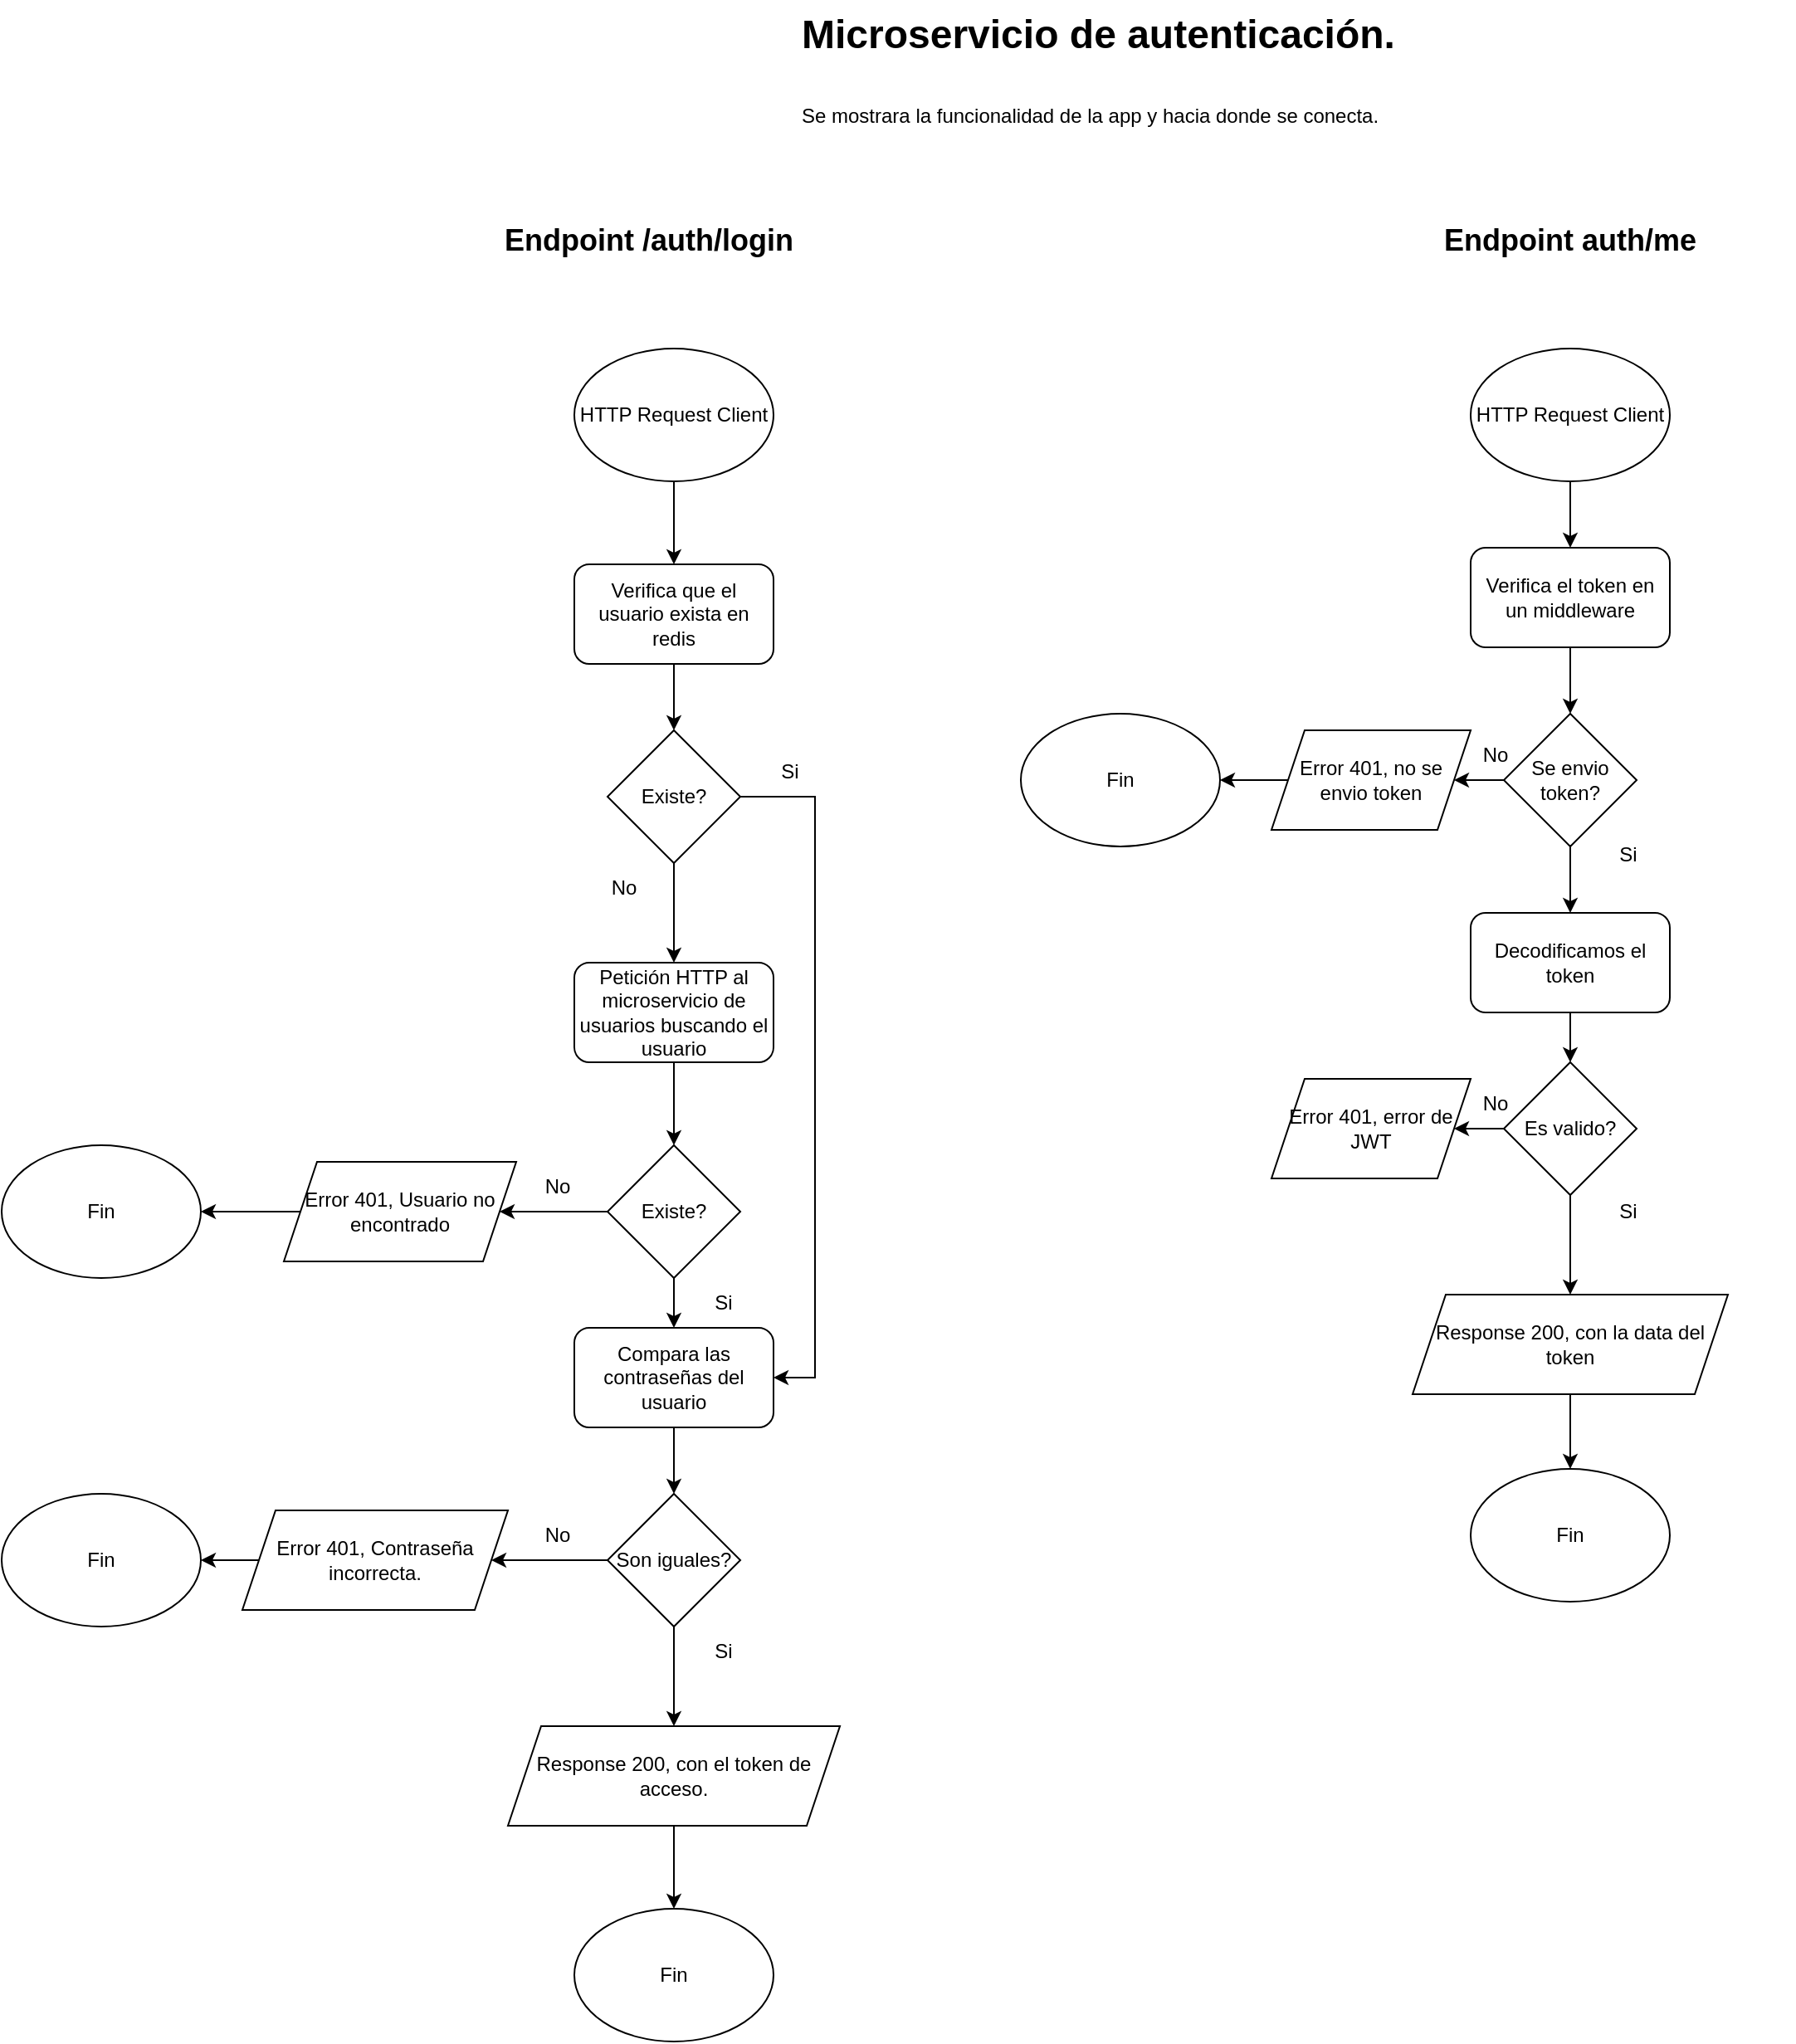 <mxfile version="27.2.0">
  <diagram name="Página-1" id="y9UB2ezsWEgBXccR7MC6">
    <mxGraphModel dx="2412" dy="798" grid="1" gridSize="10" guides="1" tooltips="1" connect="1" arrows="1" fold="1" page="1" pageScale="1" pageWidth="827" pageHeight="1169" math="0" shadow="0">
      <root>
        <mxCell id="0" />
        <mxCell id="1" parent="0" />
        <mxCell id="W8EVJHL3XwhgsfTT1CG8-1" value="&lt;h1 style=&quot;margin-top: 0px;&quot;&gt;&lt;span style=&quot;background-color: transparent; color: light-dark(rgb(0, 0, 0), rgb(255, 255, 255));&quot;&gt;Microservicio de autenticación.&lt;/span&gt;&lt;/h1&gt;&lt;h1 style=&quot;margin-top: 0px;&quot;&gt;&lt;span style=&quot;font-size: 12px; font-weight: 400;&quot;&gt;Se mostrara la funcionalidad de la app y hacia donde se conecta.&lt;/span&gt;&lt;/h1&gt;" style="text;html=1;whiteSpace=wrap;overflow=hidden;rounded=0;" parent="1" vertex="1">
          <mxGeometry x="160" y="10" width="500" height="120" as="geometry" />
        </mxCell>
        <mxCell id="W8EVJHL3XwhgsfTT1CG8-28" value="Fin" style="ellipse;whiteSpace=wrap;html=1;" parent="1" vertex="1">
          <mxGeometry x="-320" y="700" width="120" height="80" as="geometry" />
        </mxCell>
        <mxCell id="W8EVJHL3XwhgsfTT1CG8-29" value="" style="endArrow=classic;html=1;rounded=0;entryX=1;entryY=0.5;entryDx=0;entryDy=0;exitX=0;exitY=0.5;exitDx=0;exitDy=0;" parent="1" source="W8EVJHL3XwhgsfTT1CG8-30" target="W8EVJHL3XwhgsfTT1CG8-28" edge="1">
          <mxGeometry width="50" height="50" relative="1" as="geometry">
            <mxPoint x="-150" y="740" as="sourcePoint" />
            <mxPoint x="-40" y="770" as="targetPoint" />
          </mxGeometry>
        </mxCell>
        <mxCell id="W8EVJHL3XwhgsfTT1CG8-4" value="HTTP Request Client" style="ellipse;whiteSpace=wrap;html=1;" parent="1" vertex="1">
          <mxGeometry x="25" y="220" width="120" height="80" as="geometry" />
        </mxCell>
        <mxCell id="W8EVJHL3XwhgsfTT1CG8-5" value="" style="endArrow=classic;html=1;rounded=0;exitX=0.5;exitY=1;exitDx=0;exitDy=0;entryX=0.5;entryY=0;entryDx=0;entryDy=0;" parent="1" source="W8EVJHL3XwhgsfTT1CG8-4" target="W8EVJHL3XwhgsfTT1CG8-6" edge="1">
          <mxGeometry width="50" height="50" relative="1" as="geometry">
            <mxPoint x="335" y="370" as="sourcePoint" />
            <mxPoint x="385" y="320" as="targetPoint" />
          </mxGeometry>
        </mxCell>
        <mxCell id="W8EVJHL3XwhgsfTT1CG8-6" value="Verifica que el usuario exista en redis" style="rounded=1;whiteSpace=wrap;html=1;" parent="1" vertex="1">
          <mxGeometry x="25" y="350" width="120" height="60" as="geometry" />
        </mxCell>
        <mxCell id="W8EVJHL3XwhgsfTT1CG8-7" value="" style="endArrow=classic;html=1;rounded=0;exitX=0.5;exitY=1;exitDx=0;exitDy=0;entryX=0.5;entryY=0;entryDx=0;entryDy=0;" parent="1" source="W8EVJHL3XwhgsfTT1CG8-6" target="W8EVJHL3XwhgsfTT1CG8-8" edge="1">
          <mxGeometry width="50" height="50" relative="1" as="geometry">
            <mxPoint x="200" y="480" as="sourcePoint" />
            <mxPoint x="250" y="430" as="targetPoint" />
          </mxGeometry>
        </mxCell>
        <mxCell id="W8EVJHL3XwhgsfTT1CG8-8" value="Existe?" style="rhombus;whiteSpace=wrap;html=1;" parent="1" vertex="1">
          <mxGeometry x="45" y="450" width="80" height="80" as="geometry" />
        </mxCell>
        <mxCell id="W8EVJHL3XwhgsfTT1CG8-9" value="Si" style="text;html=1;align=center;verticalAlign=middle;whiteSpace=wrap;rounded=0;" parent="1" vertex="1">
          <mxGeometry x="125" y="460" width="60" height="30" as="geometry" />
        </mxCell>
        <mxCell id="W8EVJHL3XwhgsfTT1CG8-10" value="No" style="text;html=1;align=center;verticalAlign=middle;whiteSpace=wrap;rounded=0;" parent="1" vertex="1">
          <mxGeometry x="25" y="530" width="60" height="30" as="geometry" />
        </mxCell>
        <mxCell id="W8EVJHL3XwhgsfTT1CG8-11" value="Petición HTTP al microservicio de usuarios buscando el usuario" style="rounded=1;whiteSpace=wrap;html=1;" parent="1" vertex="1">
          <mxGeometry x="25" y="590" width="120" height="60" as="geometry" />
        </mxCell>
        <mxCell id="W8EVJHL3XwhgsfTT1CG8-12" value="" style="endArrow=classic;html=1;rounded=0;exitX=1;exitY=0;exitDx=0;exitDy=0;entryX=0.5;entryY=0;entryDx=0;entryDy=0;" parent="1" source="W8EVJHL3XwhgsfTT1CG8-10" target="W8EVJHL3XwhgsfTT1CG8-11" edge="1">
          <mxGeometry width="50" height="50" relative="1" as="geometry">
            <mxPoint x="170" y="640" as="sourcePoint" />
            <mxPoint x="220" y="590" as="targetPoint" />
          </mxGeometry>
        </mxCell>
        <mxCell id="W8EVJHL3XwhgsfTT1CG8-13" value="Existe?" style="rhombus;whiteSpace=wrap;html=1;" parent="1" vertex="1">
          <mxGeometry x="45" y="700" width="80" height="80" as="geometry" />
        </mxCell>
        <mxCell id="W8EVJHL3XwhgsfTT1CG8-14" value="" style="endArrow=classic;html=1;rounded=0;exitX=0.5;exitY=1;exitDx=0;exitDy=0;entryX=0.5;entryY=0;entryDx=0;entryDy=0;" parent="1" source="W8EVJHL3XwhgsfTT1CG8-11" target="W8EVJHL3XwhgsfTT1CG8-13" edge="1">
          <mxGeometry width="50" height="50" relative="1" as="geometry">
            <mxPoint x="170" y="640" as="sourcePoint" />
            <mxPoint x="220" y="590" as="targetPoint" />
          </mxGeometry>
        </mxCell>
        <mxCell id="W8EVJHL3XwhgsfTT1CG8-16" value="No" style="text;html=1;align=center;verticalAlign=middle;whiteSpace=wrap;rounded=0;" parent="1" vertex="1">
          <mxGeometry x="-15" y="710" width="60" height="30" as="geometry" />
        </mxCell>
        <mxCell id="W8EVJHL3XwhgsfTT1CG8-18" value="" style="endArrow=classic;html=1;rounded=0;exitX=1;exitY=1;exitDx=0;exitDy=0;entryX=1;entryY=0.5;entryDx=0;entryDy=0;" parent="1" source="W8EVJHL3XwhgsfTT1CG8-16" target="W8EVJHL3XwhgsfTT1CG8-30" edge="1">
          <mxGeometry width="50" height="50" relative="1" as="geometry">
            <mxPoint x="170" y="780" as="sourcePoint" />
            <mxPoint y="740" as="targetPoint" />
          </mxGeometry>
        </mxCell>
        <mxCell id="W8EVJHL3XwhgsfTT1CG8-19" value="Compara las contraseñas del usuario" style="rounded=1;whiteSpace=wrap;html=1;" parent="1" vertex="1">
          <mxGeometry x="25" y="810" width="120" height="60" as="geometry" />
        </mxCell>
        <mxCell id="W8EVJHL3XwhgsfTT1CG8-20" value="" style="endArrow=classic;html=1;rounded=0;exitX=0.5;exitY=1;exitDx=0;exitDy=0;entryX=0.5;entryY=0;entryDx=0;entryDy=0;" parent="1" source="W8EVJHL3XwhgsfTT1CG8-13" target="W8EVJHL3XwhgsfTT1CG8-19" edge="1">
          <mxGeometry width="50" height="50" relative="1" as="geometry">
            <mxPoint x="150" y="850" as="sourcePoint" />
            <mxPoint x="200" y="800" as="targetPoint" />
          </mxGeometry>
        </mxCell>
        <mxCell id="W8EVJHL3XwhgsfTT1CG8-21" value="Si" style="text;html=1;align=center;verticalAlign=middle;whiteSpace=wrap;rounded=0;" parent="1" vertex="1">
          <mxGeometry x="85" y="780" width="60" height="30" as="geometry" />
        </mxCell>
        <mxCell id="W8EVJHL3XwhgsfTT1CG8-22" value="" style="endArrow=classic;html=1;rounded=0;exitX=1;exitY=0.5;exitDx=0;exitDy=0;entryX=1;entryY=0.5;entryDx=0;entryDy=0;" parent="1" source="W8EVJHL3XwhgsfTT1CG8-8" target="W8EVJHL3XwhgsfTT1CG8-19" edge="1">
          <mxGeometry width="50" height="50" relative="1" as="geometry">
            <mxPoint x="150" y="570" as="sourcePoint" />
            <mxPoint x="125" y="752" as="targetPoint" />
            <Array as="points">
              <mxPoint x="170" y="490" />
              <mxPoint x="170" y="840" />
            </Array>
          </mxGeometry>
        </mxCell>
        <mxCell id="W8EVJHL3XwhgsfTT1CG8-23" value="Son iguales?" style="rhombus;whiteSpace=wrap;html=1;" parent="1" vertex="1">
          <mxGeometry x="45" y="910" width="80" height="80" as="geometry" />
        </mxCell>
        <mxCell id="W8EVJHL3XwhgsfTT1CG8-24" value="" style="endArrow=classic;html=1;rounded=0;exitX=0.5;exitY=1;exitDx=0;exitDy=0;entryX=0.5;entryY=0;entryDx=0;entryDy=0;" parent="1" source="W8EVJHL3XwhgsfTT1CG8-19" target="W8EVJHL3XwhgsfTT1CG8-23" edge="1">
          <mxGeometry width="50" height="50" relative="1" as="geometry">
            <mxPoint x="150" y="950" as="sourcePoint" />
            <mxPoint x="200" y="900" as="targetPoint" />
          </mxGeometry>
        </mxCell>
        <mxCell id="W8EVJHL3XwhgsfTT1CG8-25" value="No" style="text;html=1;align=center;verticalAlign=middle;whiteSpace=wrap;rounded=0;" parent="1" vertex="1">
          <mxGeometry x="-15" y="920" width="60" height="30" as="geometry" />
        </mxCell>
        <mxCell id="W8EVJHL3XwhgsfTT1CG8-3" value="&lt;font style=&quot;font-size: 18px;&quot;&gt;&lt;b&gt;Endpoint /auth/login&lt;/b&gt;&lt;/font&gt;" style="text;html=1;align=center;verticalAlign=middle;whiteSpace=wrap;rounded=0;" parent="1" vertex="1">
          <mxGeometry x="-60" y="140" width="260" height="30" as="geometry" />
        </mxCell>
        <mxCell id="W8EVJHL3XwhgsfTT1CG8-30" value="Error 401, Usuario no encontrado" style="shape=parallelogram;perimeter=parallelogramPerimeter;whiteSpace=wrap;html=1;fixedSize=1;" parent="1" vertex="1">
          <mxGeometry x="-150" y="710" width="140" height="60" as="geometry" />
        </mxCell>
        <mxCell id="W8EVJHL3XwhgsfTT1CG8-31" value="Error 401, Contraseña incorrecta." style="shape=parallelogram;perimeter=parallelogramPerimeter;whiteSpace=wrap;html=1;fixedSize=1;" parent="1" vertex="1">
          <mxGeometry x="-175" y="920" width="160" height="60" as="geometry" />
        </mxCell>
        <mxCell id="W8EVJHL3XwhgsfTT1CG8-32" value="" style="endArrow=classic;html=1;rounded=0;exitX=1;exitY=1;exitDx=0;exitDy=0;entryX=1;entryY=0.5;entryDx=0;entryDy=0;" parent="1" source="W8EVJHL3XwhgsfTT1CG8-25" target="W8EVJHL3XwhgsfTT1CG8-31" edge="1">
          <mxGeometry width="50" height="50" relative="1" as="geometry">
            <mxPoint x="30" y="910" as="sourcePoint" />
            <mxPoint x="-20" y="950" as="targetPoint" />
          </mxGeometry>
        </mxCell>
        <mxCell id="W8EVJHL3XwhgsfTT1CG8-33" value="Fin" style="ellipse;whiteSpace=wrap;html=1;" parent="1" vertex="1">
          <mxGeometry x="-320" y="910" width="120" height="80" as="geometry" />
        </mxCell>
        <mxCell id="W8EVJHL3XwhgsfTT1CG8-34" value="" style="endArrow=classic;html=1;rounded=0;entryX=1;entryY=0.5;entryDx=0;entryDy=0;exitX=0;exitY=0.5;exitDx=0;exitDy=0;" parent="1" source="W8EVJHL3XwhgsfTT1CG8-31" target="W8EVJHL3XwhgsfTT1CG8-33" edge="1">
          <mxGeometry width="50" height="50" relative="1" as="geometry">
            <mxPoint x="70" y="960" as="sourcePoint" />
            <mxPoint x="120" y="910" as="targetPoint" />
          </mxGeometry>
        </mxCell>
        <mxCell id="W8EVJHL3XwhgsfTT1CG8-35" value="" style="endArrow=classic;html=1;rounded=0;exitX=0.5;exitY=1;exitDx=0;exitDy=0;" parent="1" source="W8EVJHL3XwhgsfTT1CG8-23" edge="1">
          <mxGeometry width="50" height="50" relative="1" as="geometry">
            <mxPoint x="70" y="960" as="sourcePoint" />
            <mxPoint x="85" y="1050" as="targetPoint" />
          </mxGeometry>
        </mxCell>
        <mxCell id="W8EVJHL3XwhgsfTT1CG8-36" value="Response 200, con el token de acceso." style="shape=parallelogram;perimeter=parallelogramPerimeter;whiteSpace=wrap;html=1;fixedSize=1;" parent="1" vertex="1">
          <mxGeometry x="-15" y="1050" width="200" height="60" as="geometry" />
        </mxCell>
        <mxCell id="W8EVJHL3XwhgsfTT1CG8-37" value="Fin" style="ellipse;whiteSpace=wrap;html=1;" parent="1" vertex="1">
          <mxGeometry x="25" y="1160" width="120" height="80" as="geometry" />
        </mxCell>
        <mxCell id="W8EVJHL3XwhgsfTT1CG8-38" value="" style="endArrow=classic;html=1;rounded=0;exitX=0.5;exitY=1;exitDx=0;exitDy=0;entryX=0.5;entryY=0;entryDx=0;entryDy=0;" parent="1" source="W8EVJHL3XwhgsfTT1CG8-36" target="W8EVJHL3XwhgsfTT1CG8-37" edge="1">
          <mxGeometry width="50" height="50" relative="1" as="geometry">
            <mxPoint x="70" y="1100" as="sourcePoint" />
            <mxPoint x="120" y="1050" as="targetPoint" />
          </mxGeometry>
        </mxCell>
        <mxCell id="W8EVJHL3XwhgsfTT1CG8-39" value="Si" style="text;html=1;align=center;verticalAlign=middle;whiteSpace=wrap;rounded=0;" parent="1" vertex="1">
          <mxGeometry x="85" y="990" width="60" height="30" as="geometry" />
        </mxCell>
        <mxCell id="W8EVJHL3XwhgsfTT1CG8-40" value="&lt;span style=&quot;font-size: 18px;&quot;&gt;&lt;b&gt;Endpoint auth/me&lt;/b&gt;&lt;/span&gt;" style="text;html=1;align=center;verticalAlign=middle;whiteSpace=wrap;rounded=0;" parent="1" vertex="1">
          <mxGeometry x="490" y="140" width="270" height="30" as="geometry" />
        </mxCell>
        <mxCell id="W8EVJHL3XwhgsfTT1CG8-41" value="HTTP Request Client" style="ellipse;whiteSpace=wrap;html=1;" parent="1" vertex="1">
          <mxGeometry x="565" y="220" width="120" height="80" as="geometry" />
        </mxCell>
        <mxCell id="W8EVJHL3XwhgsfTT1CG8-42" value="Verifica el token en un middleware" style="rounded=1;whiteSpace=wrap;html=1;" parent="1" vertex="1">
          <mxGeometry x="565" y="340" width="120" height="60" as="geometry" />
        </mxCell>
        <mxCell id="W8EVJHL3XwhgsfTT1CG8-43" value="Se envio token?" style="rhombus;whiteSpace=wrap;html=1;" parent="1" vertex="1">
          <mxGeometry x="585" y="440" width="80" height="80" as="geometry" />
        </mxCell>
        <mxCell id="W8EVJHL3XwhgsfTT1CG8-44" value="" style="endArrow=classic;html=1;rounded=0;exitX=0.5;exitY=1;exitDx=0;exitDy=0;entryX=0.5;entryY=0;entryDx=0;entryDy=0;" parent="1" source="W8EVJHL3XwhgsfTT1CG8-41" target="W8EVJHL3XwhgsfTT1CG8-42" edge="1">
          <mxGeometry width="50" height="50" relative="1" as="geometry">
            <mxPoint x="610" y="440" as="sourcePoint" />
            <mxPoint x="660" y="390" as="targetPoint" />
          </mxGeometry>
        </mxCell>
        <mxCell id="W8EVJHL3XwhgsfTT1CG8-45" value="" style="endArrow=classic;html=1;rounded=0;exitX=0.5;exitY=1;exitDx=0;exitDy=0;entryX=0.5;entryY=0;entryDx=0;entryDy=0;" parent="1" source="W8EVJHL3XwhgsfTT1CG8-42" target="W8EVJHL3XwhgsfTT1CG8-43" edge="1">
          <mxGeometry width="50" height="50" relative="1" as="geometry">
            <mxPoint x="610" y="440" as="sourcePoint" />
            <mxPoint x="660" y="390" as="targetPoint" />
          </mxGeometry>
        </mxCell>
        <mxCell id="W8EVJHL3XwhgsfTT1CG8-46" value="No" style="text;html=1;align=center;verticalAlign=middle;whiteSpace=wrap;rounded=0;" parent="1" vertex="1">
          <mxGeometry x="550" y="450" width="60" height="30" as="geometry" />
        </mxCell>
        <mxCell id="W8EVJHL3XwhgsfTT1CG8-47" value="Error 401, no se envio token" style="shape=parallelogram;perimeter=parallelogramPerimeter;whiteSpace=wrap;html=1;fixedSize=1;" parent="1" vertex="1">
          <mxGeometry x="445" y="450" width="120" height="60" as="geometry" />
        </mxCell>
        <mxCell id="W8EVJHL3XwhgsfTT1CG8-48" value="" style="endArrow=classic;html=1;rounded=0;entryX=1;entryY=0.5;entryDx=0;entryDy=0;exitX=0;exitY=0.5;exitDx=0;exitDy=0;" parent="1" source="W8EVJHL3XwhgsfTT1CG8-43" target="W8EVJHL3XwhgsfTT1CG8-47" edge="1">
          <mxGeometry width="50" height="50" relative="1" as="geometry">
            <mxPoint x="580" y="480" as="sourcePoint" />
            <mxPoint x="660" y="390" as="targetPoint" />
          </mxGeometry>
        </mxCell>
        <mxCell id="W8EVJHL3XwhgsfTT1CG8-49" value="Fin" style="ellipse;whiteSpace=wrap;html=1;" parent="1" vertex="1">
          <mxGeometry x="294" y="440" width="120" height="80" as="geometry" />
        </mxCell>
        <mxCell id="W8EVJHL3XwhgsfTT1CG8-50" value="" style="endArrow=classic;html=1;rounded=0;exitX=0;exitY=0.5;exitDx=0;exitDy=0;entryX=1;entryY=0.5;entryDx=0;entryDy=0;" parent="1" source="W8EVJHL3XwhgsfTT1CG8-47" target="W8EVJHL3XwhgsfTT1CG8-49" edge="1">
          <mxGeometry width="50" height="50" relative="1" as="geometry">
            <mxPoint x="630" y="480" as="sourcePoint" />
            <mxPoint x="680" y="430" as="targetPoint" />
          </mxGeometry>
        </mxCell>
        <mxCell id="W8EVJHL3XwhgsfTT1CG8-51" value="Si" style="text;html=1;align=center;verticalAlign=middle;whiteSpace=wrap;rounded=0;" parent="1" vertex="1">
          <mxGeometry x="630" y="510" width="60" height="30" as="geometry" />
        </mxCell>
        <mxCell id="W8EVJHL3XwhgsfTT1CG8-52" value="Decodificamos el token" style="rounded=1;whiteSpace=wrap;html=1;" parent="1" vertex="1">
          <mxGeometry x="565" y="560" width="120" height="60" as="geometry" />
        </mxCell>
        <mxCell id="W8EVJHL3XwhgsfTT1CG8-53" value="" style="endArrow=classic;html=1;rounded=0;exitX=0.5;exitY=1;exitDx=0;exitDy=0;entryX=0.5;entryY=0;entryDx=0;entryDy=0;" parent="1" source="W8EVJHL3XwhgsfTT1CG8-43" target="W8EVJHL3XwhgsfTT1CG8-52" edge="1">
          <mxGeometry width="50" height="50" relative="1" as="geometry">
            <mxPoint x="630" y="560" as="sourcePoint" />
            <mxPoint x="680" y="510" as="targetPoint" />
          </mxGeometry>
        </mxCell>
        <mxCell id="W8EVJHL3XwhgsfTT1CG8-54" value="Es valido?" style="rhombus;whiteSpace=wrap;html=1;" parent="1" vertex="1">
          <mxGeometry x="585" y="650" width="80" height="80" as="geometry" />
        </mxCell>
        <mxCell id="W8EVJHL3XwhgsfTT1CG8-55" value="" style="endArrow=classic;html=1;rounded=0;exitX=0.5;exitY=1;exitDx=0;exitDy=0;entryX=0.5;entryY=0;entryDx=0;entryDy=0;" parent="1" source="W8EVJHL3XwhgsfTT1CG8-52" target="W8EVJHL3XwhgsfTT1CG8-54" edge="1">
          <mxGeometry width="50" height="50" relative="1" as="geometry">
            <mxPoint x="630" y="640" as="sourcePoint" />
            <mxPoint x="680" y="590" as="targetPoint" />
          </mxGeometry>
        </mxCell>
        <mxCell id="W8EVJHL3XwhgsfTT1CG8-56" value="Si" style="text;html=1;align=center;verticalAlign=middle;whiteSpace=wrap;rounded=0;" parent="1" vertex="1">
          <mxGeometry x="630" y="725" width="60" height="30" as="geometry" />
        </mxCell>
        <mxCell id="W8EVJHL3XwhgsfTT1CG8-57" value="No" style="text;html=1;align=center;verticalAlign=middle;whiteSpace=wrap;rounded=0;" parent="1" vertex="1">
          <mxGeometry x="550" y="660" width="60" height="30" as="geometry" />
        </mxCell>
        <mxCell id="W8EVJHL3XwhgsfTT1CG8-58" value="Error 401, error de JWT" style="shape=parallelogram;perimeter=parallelogramPerimeter;whiteSpace=wrap;html=1;fixedSize=1;" parent="1" vertex="1">
          <mxGeometry x="445" y="660" width="120" height="60" as="geometry" />
        </mxCell>
        <mxCell id="W8EVJHL3XwhgsfTT1CG8-59" value="" style="endArrow=classic;html=1;rounded=0;exitX=0;exitY=0.5;exitDx=0;exitDy=0;entryX=1;entryY=0.5;entryDx=0;entryDy=0;" parent="1" source="W8EVJHL3XwhgsfTT1CG8-54" target="W8EVJHL3XwhgsfTT1CG8-58" edge="1">
          <mxGeometry width="50" height="50" relative="1" as="geometry">
            <mxPoint x="630" y="720" as="sourcePoint" />
            <mxPoint x="680" y="670" as="targetPoint" />
          </mxGeometry>
        </mxCell>
        <mxCell id="W8EVJHL3XwhgsfTT1CG8-60" value="" style="endArrow=classic;html=1;rounded=0;exitX=0.5;exitY=1;exitDx=0;exitDy=0;entryX=0.5;entryY=0;entryDx=0;entryDy=0;" parent="1" source="W8EVJHL3XwhgsfTT1CG8-54" target="W8EVJHL3XwhgsfTT1CG8-62" edge="1">
          <mxGeometry width="50" height="50" relative="1" as="geometry">
            <mxPoint x="630" y="720" as="sourcePoint" />
            <mxPoint x="625" y="780" as="targetPoint" />
            <Array as="points">
              <mxPoint x="625" y="750" />
            </Array>
          </mxGeometry>
        </mxCell>
        <mxCell id="W8EVJHL3XwhgsfTT1CG8-62" value="Response 200, con la data del token" style="shape=parallelogram;perimeter=parallelogramPerimeter;whiteSpace=wrap;html=1;fixedSize=1;" parent="1" vertex="1">
          <mxGeometry x="530" y="790" width="190" height="60" as="geometry" />
        </mxCell>
        <mxCell id="W8EVJHL3XwhgsfTT1CG8-63" value="Fin" style="ellipse;whiteSpace=wrap;html=1;" parent="1" vertex="1">
          <mxGeometry x="565" y="895" width="120" height="80" as="geometry" />
        </mxCell>
        <mxCell id="W8EVJHL3XwhgsfTT1CG8-64" value="" style="endArrow=classic;html=1;rounded=0;exitX=0.5;exitY=1;exitDx=0;exitDy=0;entryX=0.5;entryY=0;entryDx=0;entryDy=0;" parent="1" source="W8EVJHL3XwhgsfTT1CG8-62" target="W8EVJHL3XwhgsfTT1CG8-63" edge="1">
          <mxGeometry width="50" height="50" relative="1" as="geometry">
            <mxPoint x="615" y="860" as="sourcePoint" />
            <mxPoint x="665" y="810" as="targetPoint" />
          </mxGeometry>
        </mxCell>
      </root>
    </mxGraphModel>
  </diagram>
</mxfile>
